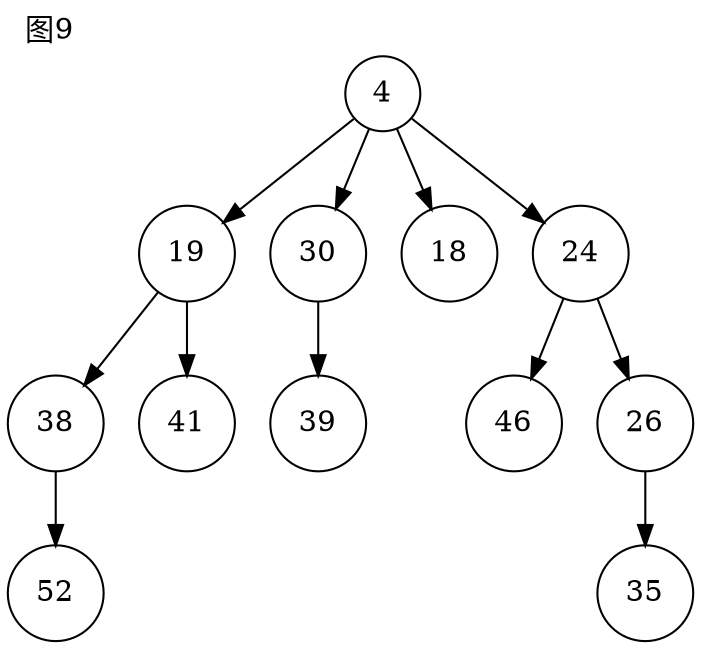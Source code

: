 digraph g{
node[shape=circle];
label="图9";
labeljust=l;
labelloc=t;
n136[label=4];
n137[label=19];
n136->n137;
n138[label=30];
n136->n138;
n139[label=18];
n136->n139;
n140[label=24];
n136->n140;
n141[label=46];
n140->n141;
n142[label=26];
n140->n142;
n143[label=35];
n142->n143;
n144[label=39];
n138->n144;
n145[label=38];
n137->n145;
n146[label=41];
n137->n146;
n147[label=52];
n145->n147;
}
